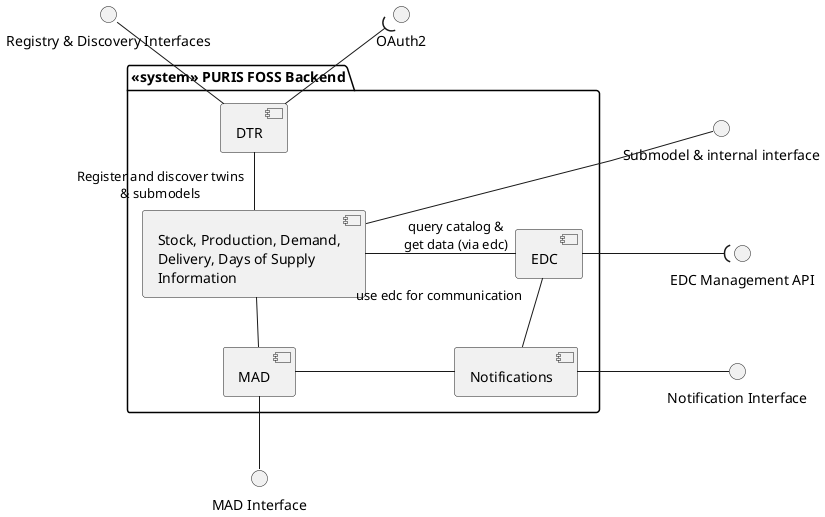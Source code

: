 @startuml
skinparam linetype polyline
skinparam nodesep 150
skinparam ranksep 50

() mad_interface as "MAD Interface"
() dtr_interface as "Registry & Discovery Interfaces"
() oauth as "OAuth2"
() edc_interface as "EDC Management API"
() not_interface as "Notification Interface"
() data_interface as "Submodel & internal interface"

package "<<system>> PURIS FOSS Backend"{

  [DTR] as dtr
  [Stock, Production, Demand,\nDelivery, Days of Supply\nInformation] as stock
  [EDC] as edc
  [Notifications] as not
  [MAD] as mad
}

dtr_interface -down- dtr
oauth )-down- dtr

not -up- "use edc for communication" edc

dtr -down- "Register and discover twins\n& submodels" stock
data_interface -down- stock
stock -right- "query catalog &\nget data (via edc)" edc
stock -down- mad
edc -right-( edc_interface

mad -- mad_interface
mad -right- not

not -right- not_interface

@enduml
